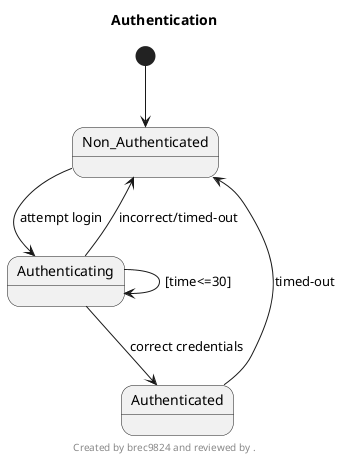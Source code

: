 @startuml
hide circles
title
Authentication
endtitle
footer 
Created by brec9824 and reviewed by .
endfooter

[*] --> Non_Authenticated

Non_Authenticated -down-> Authenticating : attempt login

Authenticating --> Authenticating : [time<=30]

Authenticating --> Authenticated : correct credentials

Authenticating --> Non_Authenticated : incorrect/timed-out

Authenticated --> Non_Authenticated: timed-out

@enduml